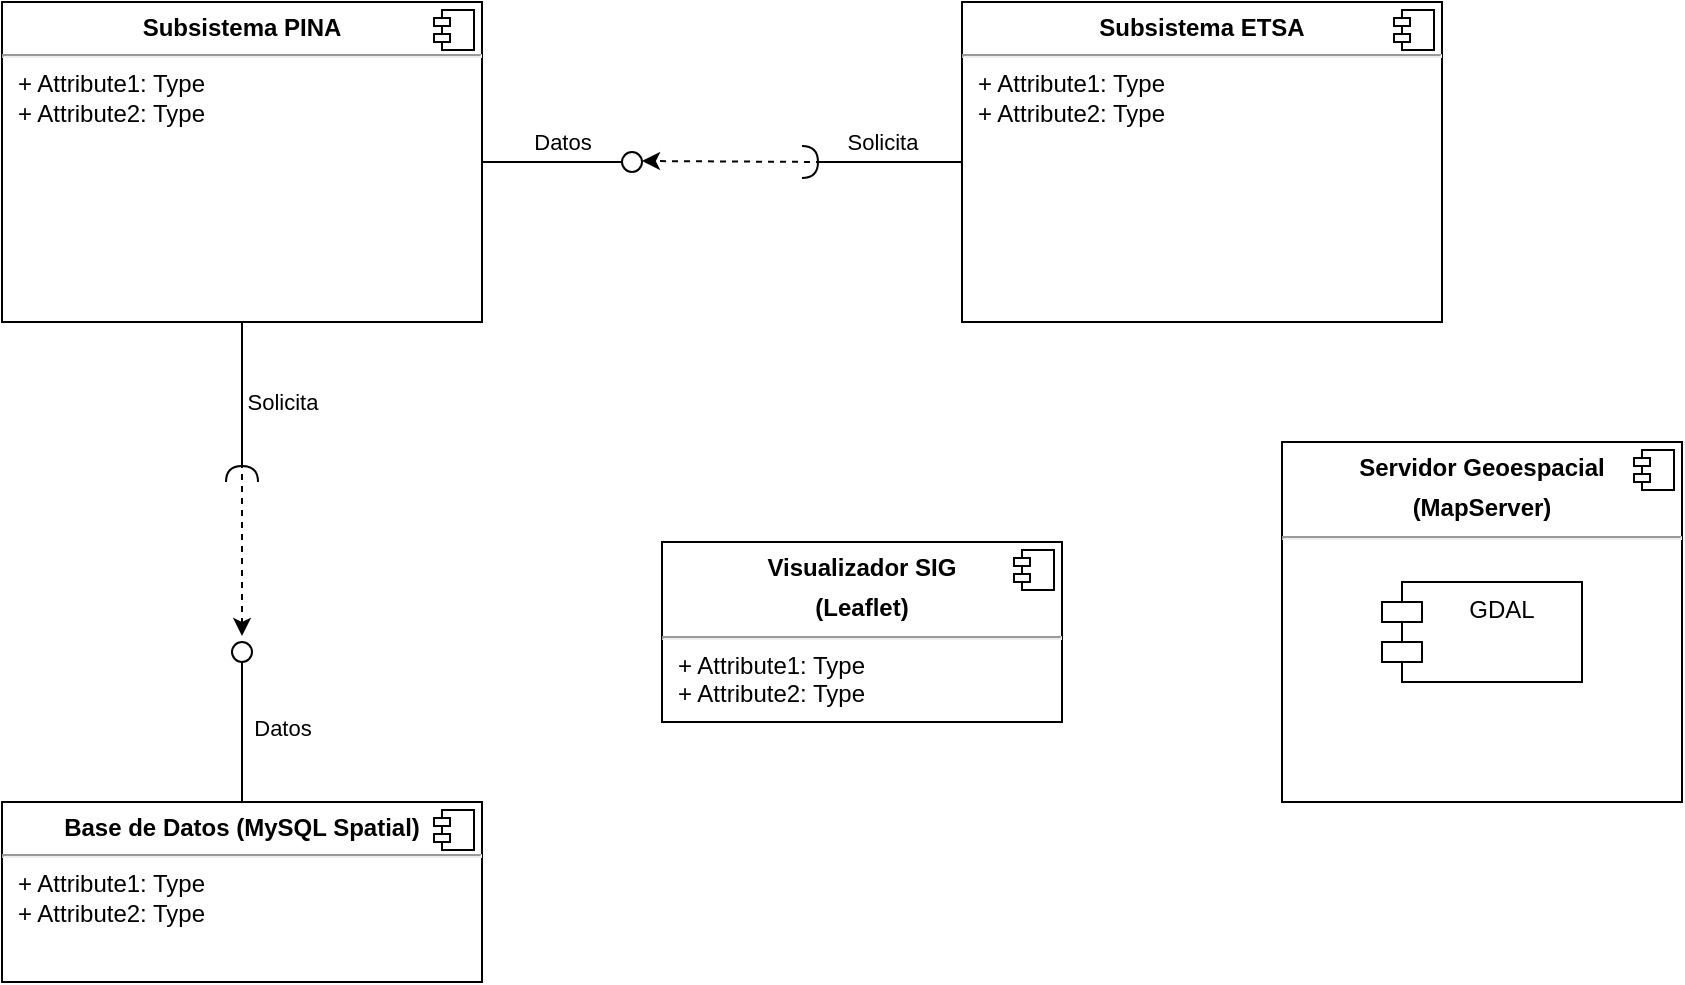 <mxfile version="14.7.6" type="github">
  <diagram id="MdKtoK_RENReXs82-K8u" name="Page-1">
    <mxGraphModel dx="1102" dy="582" grid="1" gridSize="10" guides="1" tooltips="1" connect="1" arrows="1" fold="1" page="1" pageScale="1" pageWidth="1169" pageHeight="827" math="0" shadow="0">
      <root>
        <mxCell id="0" />
        <mxCell id="1" parent="0" />
        <mxCell id="WDur1Cv2T1Mm-qldrju6-5" value="&lt;p style=&quot;margin: 0px ; margin-top: 6px ; text-align: center&quot;&gt;&lt;b&gt;Subsistema ETSA&lt;/b&gt;&lt;/p&gt;&lt;hr&gt;&lt;p style=&quot;margin: 0px ; margin-left: 8px&quot;&gt;+ Attribute1: Type&lt;br&gt;+ Attribute2: Type&lt;/p&gt;" style="align=left;overflow=fill;html=1;dropTarget=0;" parent="1" vertex="1">
          <mxGeometry x="520" y="160" width="240" height="160" as="geometry" />
        </mxCell>
        <mxCell id="WDur1Cv2T1Mm-qldrju6-6" value="" style="shape=component;jettyWidth=8;jettyHeight=4;" parent="WDur1Cv2T1Mm-qldrju6-5" vertex="1">
          <mxGeometry x="1" width="20" height="20" relative="1" as="geometry">
            <mxPoint x="-24" y="4" as="offset" />
          </mxGeometry>
        </mxCell>
        <mxCell id="9fyUYvFx3Kznos_2-3Rt-1" value="&lt;p style=&quot;margin: 0px ; margin-top: 6px ; text-align: center&quot;&gt;&lt;b&gt;Subsistema PINA&lt;/b&gt;&lt;/p&gt;&lt;hr&gt;&lt;p style=&quot;margin: 0px ; margin-left: 8px&quot;&gt;+ Attribute1: Type&lt;br&gt;+ Attribute2: Type&lt;/p&gt;" style="align=left;overflow=fill;html=1;dropTarget=0;" parent="1" vertex="1">
          <mxGeometry x="40" y="160" width="240" height="160" as="geometry" />
        </mxCell>
        <mxCell id="9fyUYvFx3Kznos_2-3Rt-2" value="" style="shape=component;jettyWidth=8;jettyHeight=4;" parent="9fyUYvFx3Kznos_2-3Rt-1" vertex="1">
          <mxGeometry x="1" width="20" height="20" relative="1" as="geometry">
            <mxPoint x="-24" y="4" as="offset" />
          </mxGeometry>
        </mxCell>
        <mxCell id="9fyUYvFx3Kznos_2-3Rt-22" value="&lt;p style=&quot;margin: 0px ; margin-top: 6px ; text-align: center&quot;&gt;&lt;b&gt;Base de Datos (MySQL Spatial)&lt;/b&gt;&lt;/p&gt;&lt;hr&gt;&lt;p style=&quot;margin: 0px ; margin-left: 8px&quot;&gt;+ Attribute1: Type&lt;br&gt;+ Attribute2: Type&lt;/p&gt;" style="align=left;overflow=fill;html=1;dropTarget=0;" parent="1" vertex="1">
          <mxGeometry x="40" y="560" width="240" height="90" as="geometry" />
        </mxCell>
        <mxCell id="9fyUYvFx3Kznos_2-3Rt-23" value="" style="shape=component;jettyWidth=8;jettyHeight=4;" parent="9fyUYvFx3Kznos_2-3Rt-22" vertex="1">
          <mxGeometry x="1" width="20" height="20" relative="1" as="geometry">
            <mxPoint x="-24" y="4" as="offset" />
          </mxGeometry>
        </mxCell>
        <mxCell id="9fyUYvFx3Kznos_2-3Rt-28" value="" style="rounded=0;orthogonalLoop=1;jettySize=auto;html=1;endArrow=none;endFill=0;exitX=0.5;exitY=0;exitDx=0;exitDy=0;" parent="1" source="9fyUYvFx3Kznos_2-3Rt-22" target="9fyUYvFx3Kznos_2-3Rt-30" edge="1">
          <mxGeometry relative="1" as="geometry">
            <mxPoint x="210" y="480" as="sourcePoint" />
          </mxGeometry>
        </mxCell>
        <mxCell id="9fyUYvFx3Kznos_2-3Rt-39" value="Datos" style="edgeLabel;html=1;align=center;verticalAlign=middle;resizable=0;points=[];" parent="9fyUYvFx3Kznos_2-3Rt-28" vertex="1" connectable="0">
          <mxGeometry x="0.5" y="1" relative="1" as="geometry">
            <mxPoint x="21" y="15" as="offset" />
          </mxGeometry>
        </mxCell>
        <mxCell id="9fyUYvFx3Kznos_2-3Rt-29" value="" style="rounded=0;orthogonalLoop=1;jettySize=auto;html=1;endArrow=halfCircle;endFill=0;endSize=6;strokeWidth=1;exitX=0.5;exitY=1;exitDx=0;exitDy=0;" parent="1" source="9fyUYvFx3Kznos_2-3Rt-1" edge="1">
          <mxGeometry relative="1" as="geometry">
            <mxPoint x="160" y="340" as="sourcePoint" />
            <mxPoint x="160" y="400" as="targetPoint" />
          </mxGeometry>
        </mxCell>
        <mxCell id="9fyUYvFx3Kznos_2-3Rt-38" value="Solicita" style="edgeLabel;html=1;align=center;verticalAlign=middle;resizable=0;points=[];" parent="9fyUYvFx3Kznos_2-3Rt-29" vertex="1" connectable="0">
          <mxGeometry x="-0.45" y="-2" relative="1" as="geometry">
            <mxPoint x="22" y="18" as="offset" />
          </mxGeometry>
        </mxCell>
        <mxCell id="9fyUYvFx3Kznos_2-3Rt-30" value="" style="ellipse;whiteSpace=wrap;html=1;fontFamily=Helvetica;fontSize=12;fontColor=#000000;align=center;strokeColor=#000000;fillColor=#ffffff;points=[];aspect=fixed;resizable=0;" parent="1" vertex="1">
          <mxGeometry x="155" y="480" width="10" height="10" as="geometry" />
        </mxCell>
        <mxCell id="9fyUYvFx3Kznos_2-3Rt-31" value="" style="rounded=0;orthogonalLoop=1;jettySize=auto;html=1;endArrow=none;endFill=0;exitX=1;exitY=0.5;exitDx=0;exitDy=0;" parent="1" source="9fyUYvFx3Kznos_2-3Rt-1" target="9fyUYvFx3Kznos_2-3Rt-33" edge="1">
          <mxGeometry relative="1" as="geometry">
            <mxPoint x="430" y="365" as="sourcePoint" />
          </mxGeometry>
        </mxCell>
        <mxCell id="9fyUYvFx3Kznos_2-3Rt-32" value="" style="rounded=0;orthogonalLoop=1;jettySize=auto;html=1;endArrow=halfCircle;endFill=0;endSize=6;strokeWidth=1;exitX=0;exitY=0.5;exitDx=0;exitDy=0;" parent="1" source="WDur1Cv2T1Mm-qldrju6-5" edge="1">
          <mxGeometry relative="1" as="geometry">
            <mxPoint x="490" y="220" as="sourcePoint" />
            <mxPoint x="440" y="240" as="targetPoint" />
          </mxGeometry>
        </mxCell>
        <mxCell id="9fyUYvFx3Kznos_2-3Rt-35" value="Datos" style="edgeLabel;html=1;align=center;verticalAlign=middle;resizable=0;points=[];" parent="9fyUYvFx3Kznos_2-3Rt-32" vertex="1" connectable="0">
          <mxGeometry x="-0.475" relative="1" as="geometry">
            <mxPoint x="-179" y="-10" as="offset" />
          </mxGeometry>
        </mxCell>
        <mxCell id="9fyUYvFx3Kznos_2-3Rt-36" value="Solicita" style="edgeLabel;html=1;align=center;verticalAlign=middle;resizable=0;points=[];" parent="9fyUYvFx3Kznos_2-3Rt-32" vertex="1" connectable="0">
          <mxGeometry x="0.475" y="1" relative="1" as="geometry">
            <mxPoint x="19" y="-11" as="offset" />
          </mxGeometry>
        </mxCell>
        <mxCell id="9fyUYvFx3Kznos_2-3Rt-33" value="" style="ellipse;whiteSpace=wrap;html=1;fontFamily=Helvetica;fontSize=12;fontColor=#000000;align=center;strokeColor=#000000;fillColor=#ffffff;points=[];aspect=fixed;resizable=0;" parent="1" vertex="1">
          <mxGeometry x="350" y="235" width="10" height="10" as="geometry" />
        </mxCell>
        <mxCell id="9fyUYvFx3Kznos_2-3Rt-34" value="" style="endArrow=classic;html=1;dashed=1;" parent="1" edge="1">
          <mxGeometry width="50" height="50" relative="1" as="geometry">
            <mxPoint x="450" y="240" as="sourcePoint" />
            <mxPoint x="360" y="239.5" as="targetPoint" />
          </mxGeometry>
        </mxCell>
        <mxCell id="9fyUYvFx3Kznos_2-3Rt-37" value="" style="endArrow=classic;html=1;dashed=1;entryX=0.5;entryY=-0.3;entryDx=0;entryDy=0;entryPerimeter=0;" parent="1" target="9fyUYvFx3Kznos_2-3Rt-30" edge="1">
          <mxGeometry width="50" height="50" relative="1" as="geometry">
            <mxPoint x="160" y="390" as="sourcePoint" />
            <mxPoint x="165" y="440" as="targetPoint" />
          </mxGeometry>
        </mxCell>
        <mxCell id="Vn89j9QbeQXNIy0E9jME-1" value="&lt;p style=&quot;margin: 0px ; margin-top: 6px ; text-align: center&quot;&gt;&lt;b&gt;Servidor Geoespacial&lt;/b&gt;&lt;/p&gt;&lt;p style=&quot;margin: 0px ; margin-top: 6px ; text-align: center&quot;&gt;&lt;b&gt;(MapServer)&lt;/b&gt;&lt;/p&gt;&lt;hr&gt;&lt;p style=&quot;margin: 0px ; margin-left: 8px&quot;&gt;&lt;br&gt;&lt;/p&gt;" style="align=left;overflow=fill;html=1;dropTarget=0;" vertex="1" parent="1">
          <mxGeometry x="680" y="380" width="200" height="180" as="geometry" />
        </mxCell>
        <mxCell id="Vn89j9QbeQXNIy0E9jME-2" value="" style="shape=component;jettyWidth=8;jettyHeight=4;" vertex="1" parent="Vn89j9QbeQXNIy0E9jME-1">
          <mxGeometry x="1" width="20" height="20" relative="1" as="geometry">
            <mxPoint x="-24" y="4" as="offset" />
          </mxGeometry>
        </mxCell>
        <mxCell id="Vn89j9QbeQXNIy0E9jME-5" value="&lt;p style=&quot;margin: 0px ; margin-top: 6px ; text-align: center&quot;&gt;&lt;b&gt;Visualizador SIG&lt;/b&gt;&lt;/p&gt;&lt;p style=&quot;margin: 0px ; margin-top: 6px ; text-align: center&quot;&gt;&lt;b&gt;(Leaflet)&lt;/b&gt;&lt;/p&gt;&lt;hr&gt;&lt;p style=&quot;margin: 0px ; margin-left: 8px&quot;&gt;+ Attribute1: Type&lt;br&gt;+ Attribute2: Type&lt;/p&gt;" style="align=left;overflow=fill;html=1;dropTarget=0;" vertex="1" parent="1">
          <mxGeometry x="370" y="430" width="200" height="90" as="geometry" />
        </mxCell>
        <mxCell id="Vn89j9QbeQXNIy0E9jME-6" value="" style="shape=component;jettyWidth=8;jettyHeight=4;" vertex="1" parent="Vn89j9QbeQXNIy0E9jME-5">
          <mxGeometry x="1" width="20" height="20" relative="1" as="geometry">
            <mxPoint x="-24" y="4" as="offset" />
          </mxGeometry>
        </mxCell>
        <mxCell id="Vn89j9QbeQXNIy0E9jME-7" value="GDAL" style="shape=module;align=left;spacingLeft=20;align=center;verticalAlign=top;" vertex="1" parent="1">
          <mxGeometry x="730" y="450" width="100" height="50" as="geometry" />
        </mxCell>
      </root>
    </mxGraphModel>
  </diagram>
</mxfile>
